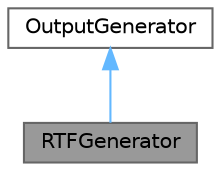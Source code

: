 digraph "RTFGenerator"
{
 // INTERACTIVE_SVG=YES
 // LATEX_PDF_SIZE
  bgcolor="transparent";
  edge [fontname=Helvetica,fontsize=10,labelfontname=Helvetica,labelfontsize=10];
  node [fontname=Helvetica,fontsize=10,shape=box,height=0.2,width=0.4];
  Node1 [label="RTFGenerator",height=0.2,width=0.4,color="gray40", fillcolor="grey60", style="filled", fontcolor="black",tooltip="Generator for RTF output."];
  Node2 -> Node1 [dir="back",color="steelblue1",style="solid",tooltip=" "];
  Node2 [label="OutputGenerator",height=0.2,width=0.4,color="gray40", fillcolor="white", style="filled",URL="$d3/d8e/class_output_generator.html",tooltip="Base class for specific output generators."];
}
